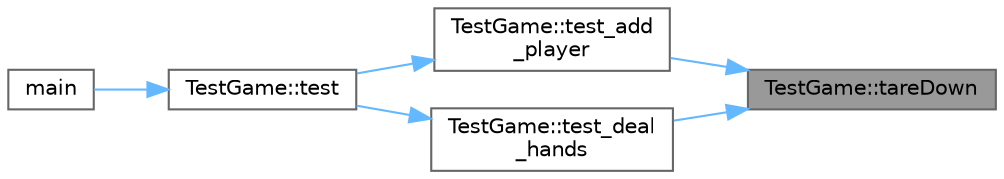 digraph "TestGame::tareDown"
{
 // INTERACTIVE_SVG=YES
 // LATEX_PDF_SIZE
  bgcolor="transparent";
  edge [fontname=Helvetica,fontsize=10,labelfontname=Helvetica,labelfontsize=10];
  node [fontname=Helvetica,fontsize=10,shape=box,height=0.2,width=0.4];
  rankdir="RL";
  Node1 [id="Node000001",label="TestGame::tareDown",height=0.2,width=0.4,color="gray40", fillcolor="grey60", style="filled", fontcolor="black",tooltip=" "];
  Node1 -> Node2 [id="edge1_Node000001_Node000002",dir="back",color="steelblue1",style="solid",tooltip=" "];
  Node2 [id="Node000002",label="TestGame::test_add\l_player",height=0.2,width=0.4,color="grey40", fillcolor="white", style="filled",URL="$class_test_game.html#a832509695facca8c52d60125268a87c6",tooltip=" "];
  Node2 -> Node3 [id="edge2_Node000002_Node000003",dir="back",color="steelblue1",style="solid",tooltip=" "];
  Node3 [id="Node000003",label="TestGame::test",height=0.2,width=0.4,color="grey40", fillcolor="white", style="filled",URL="$class_test_game.html#a482abbabaaa0f7eb7d067c663dde7bae",tooltip=" "];
  Node3 -> Node4 [id="edge3_Node000003_Node000004",dir="back",color="steelblue1",style="solid",tooltip=" "];
  Node4 [id="Node000004",label="main",height=0.2,width=0.4,color="grey40", fillcolor="white", style="filled",URL="$test___game_8cpp.html#ae66f6b31b5ad750f1fe042a706a4e3d4",tooltip=" "];
  Node1 -> Node5 [id="edge4_Node000001_Node000005",dir="back",color="steelblue1",style="solid",tooltip=" "];
  Node5 [id="Node000005",label="TestGame::test_deal\l_hands",height=0.2,width=0.4,color="grey40", fillcolor="white", style="filled",URL="$class_test_game.html#ac97d4892a0c3798cb39bb96c2155aaea",tooltip=" "];
  Node5 -> Node3 [id="edge5_Node000005_Node000003",dir="back",color="steelblue1",style="solid",tooltip=" "];
}

